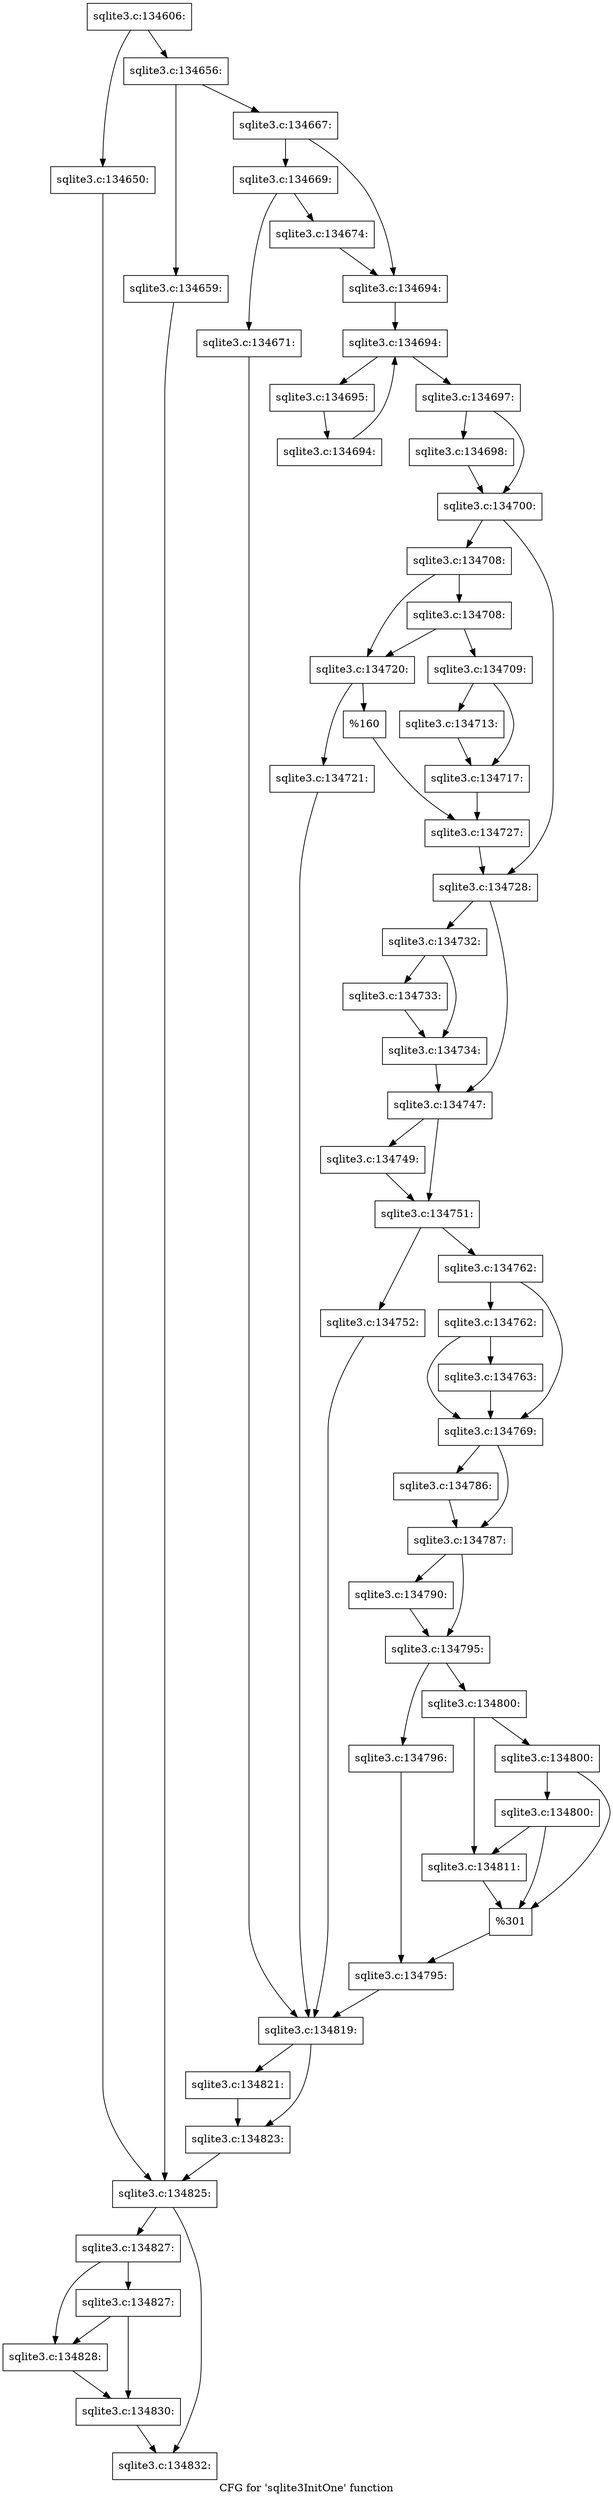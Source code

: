 digraph "CFG for 'sqlite3InitOne' function" {
	label="CFG for 'sqlite3InitOne' function";

	Node0x55c0f8324630 [shape=record,label="{sqlite3.c:134606:}"];
	Node0x55c0f8324630 -> Node0x55c0f832df30;
	Node0x55c0f8324630 -> Node0x55c0f832df80;
	Node0x55c0f832df30 [shape=record,label="{sqlite3.c:134650:}"];
	Node0x55c0f832df30 -> Node0x55c0f832edd0;
	Node0x55c0f832df80 [shape=record,label="{sqlite3.c:134656:}"];
	Node0x55c0f832df80 -> Node0x55c0f832f490;
	Node0x55c0f832df80 -> Node0x55c0f832f4e0;
	Node0x55c0f832f490 [shape=record,label="{sqlite3.c:134659:}"];
	Node0x55c0f832f490 -> Node0x55c0f832edd0;
	Node0x55c0f832f4e0 [shape=record,label="{sqlite3.c:134667:}"];
	Node0x55c0f832f4e0 -> Node0x55c0f8330600;
	Node0x55c0f832f4e0 -> Node0x55c0f8330650;
	Node0x55c0f8330600 [shape=record,label="{sqlite3.c:134669:}"];
	Node0x55c0f8330600 -> Node0x55c0f8331080;
	Node0x55c0f8330600 -> Node0x55c0f83310d0;
	Node0x55c0f8331080 [shape=record,label="{sqlite3.c:134671:}"];
	Node0x55c0f8331080 -> Node0x55c0f536c610;
	Node0x55c0f83310d0 [shape=record,label="{sqlite3.c:134674:}"];
	Node0x55c0f83310d0 -> Node0x55c0f8330650;
	Node0x55c0f8330650 [shape=record,label="{sqlite3.c:134694:}"];
	Node0x55c0f8330650 -> Node0x55c0f83321b0;
	Node0x55c0f83321b0 [shape=record,label="{sqlite3.c:134694:}"];
	Node0x55c0f83321b0 -> Node0x55c0f83322f0;
	Node0x55c0f83321b0 -> Node0x55c0f8331b40;
	Node0x55c0f83322f0 [shape=record,label="{sqlite3.c:134695:}"];
	Node0x55c0f83322f0 -> Node0x55c0f8332260;
	Node0x55c0f8332260 [shape=record,label="{sqlite3.c:134694:}"];
	Node0x55c0f8332260 -> Node0x55c0f83321b0;
	Node0x55c0f8331b40 [shape=record,label="{sqlite3.c:134697:}"];
	Node0x55c0f8331b40 -> Node0x55c0f8332f90;
	Node0x55c0f8331b40 -> Node0x55c0f8332fe0;
	Node0x55c0f8332f90 [shape=record,label="{sqlite3.c:134698:}"];
	Node0x55c0f8332f90 -> Node0x55c0f8332fe0;
	Node0x55c0f8332fe0 [shape=record,label="{sqlite3.c:134700:}"];
	Node0x55c0f8332fe0 -> Node0x55c0f8333f20;
	Node0x55c0f8332fe0 -> Node0x55c0f8333f70;
	Node0x55c0f8333f20 [shape=record,label="{sqlite3.c:134708:}"];
	Node0x55c0f8333f20 -> Node0x55c0f83344f0;
	Node0x55c0f8333f20 -> Node0x55c0f83344a0;
	Node0x55c0f83344f0 [shape=record,label="{sqlite3.c:134708:}"];
	Node0x55c0f83344f0 -> Node0x55c0f8334400;
	Node0x55c0f83344f0 -> Node0x55c0f83344a0;
	Node0x55c0f8334400 [shape=record,label="{sqlite3.c:134709:}"];
	Node0x55c0f8334400 -> Node0x55c0f83355c0;
	Node0x55c0f8334400 -> Node0x55c0f8335610;
	Node0x55c0f83355c0 [shape=record,label="{sqlite3.c:134713:}"];
	Node0x55c0f83355c0 -> Node0x55c0f8335610;
	Node0x55c0f8335610 [shape=record,label="{sqlite3.c:134717:}"];
	Node0x55c0f8335610 -> Node0x55c0f8334450;
	Node0x55c0f83344a0 [shape=record,label="{sqlite3.c:134720:}"];
	Node0x55c0f83344a0 -> Node0x55c0f6191340;
	Node0x55c0f83344a0 -> Node0x55c0f8336220;
	Node0x55c0f6191340 [shape=record,label="{sqlite3.c:134721:}"];
	Node0x55c0f6191340 -> Node0x55c0f536c610;
	Node0x55c0f8336220 [shape=record,label="{%160}"];
	Node0x55c0f8336220 -> Node0x55c0f8334450;
	Node0x55c0f8334450 [shape=record,label="{sqlite3.c:134727:}"];
	Node0x55c0f8334450 -> Node0x55c0f8333f70;
	Node0x55c0f8333f70 [shape=record,label="{sqlite3.c:134728:}"];
	Node0x55c0f8333f70 -> Node0x55c0f8337650;
	Node0x55c0f8333f70 -> Node0x55c0f83376a0;
	Node0x55c0f8337650 [shape=record,label="{sqlite3.c:134732:}"];
	Node0x55c0f8337650 -> Node0x55c0f83380b0;
	Node0x55c0f8337650 -> Node0x55c0f8338100;
	Node0x55c0f83380b0 [shape=record,label="{sqlite3.c:134733:}"];
	Node0x55c0f83380b0 -> Node0x55c0f8338100;
	Node0x55c0f8338100 [shape=record,label="{sqlite3.c:134734:}"];
	Node0x55c0f8338100 -> Node0x55c0f83376a0;
	Node0x55c0f83376a0 [shape=record,label="{sqlite3.c:134747:}"];
	Node0x55c0f83376a0 -> Node0x55c0f83398a0;
	Node0x55c0f83376a0 -> Node0x55c0f83398f0;
	Node0x55c0f83398a0 [shape=record,label="{sqlite3.c:134749:}"];
	Node0x55c0f83398a0 -> Node0x55c0f83398f0;
	Node0x55c0f83398f0 [shape=record,label="{sqlite3.c:134751:}"];
	Node0x55c0f83398f0 -> Node0x55c0f833a4a0;
	Node0x55c0f83398f0 -> Node0x55c0f833a4f0;
	Node0x55c0f833a4a0 [shape=record,label="{sqlite3.c:134752:}"];
	Node0x55c0f833a4a0 -> Node0x55c0f536c610;
	Node0x55c0f833a4f0 [shape=record,label="{sqlite3.c:134762:}"];
	Node0x55c0f833a4f0 -> Node0x55c0f833b260;
	Node0x55c0f833a4f0 -> Node0x55c0f833b210;
	Node0x55c0f833b260 [shape=record,label="{sqlite3.c:134762:}"];
	Node0x55c0f833b260 -> Node0x55c0f833b1c0;
	Node0x55c0f833b260 -> Node0x55c0f833b210;
	Node0x55c0f833b1c0 [shape=record,label="{sqlite3.c:134763:}"];
	Node0x55c0f833b1c0 -> Node0x55c0f833b210;
	Node0x55c0f833b210 [shape=record,label="{sqlite3.c:134769:}"];
	Node0x55c0f833b210 -> Node0x55c0f833dc60;
	Node0x55c0f833b210 -> Node0x55c0f833e130;
	Node0x55c0f833dc60 [shape=record,label="{sqlite3.c:134786:}"];
	Node0x55c0f833dc60 -> Node0x55c0f833e130;
	Node0x55c0f833e130 [shape=record,label="{sqlite3.c:134787:}"];
	Node0x55c0f833e130 -> Node0x55c0f833e9b0;
	Node0x55c0f833e130 -> Node0x55c0f833ea00;
	Node0x55c0f833e9b0 [shape=record,label="{sqlite3.c:134790:}"];
	Node0x55c0f833e9b0 -> Node0x55c0f833ea00;
	Node0x55c0f833ea00 [shape=record,label="{sqlite3.c:134795:}"];
	Node0x55c0f833ea00 -> Node0x55c0f833f160;
	Node0x55c0f833ea00 -> Node0x55c0f833f200;
	Node0x55c0f833f160 [shape=record,label="{sqlite3.c:134796:}"];
	Node0x55c0f833f160 -> Node0x55c0f833f1b0;
	Node0x55c0f833f200 [shape=record,label="{sqlite3.c:134800:}"];
	Node0x55c0f833f200 -> Node0x55c0f833fed0;
	Node0x55c0f833f200 -> Node0x55c0f833ff70;
	Node0x55c0f833ff70 [shape=record,label="{sqlite3.c:134800:}"];
	Node0x55c0f833ff70 -> Node0x55c0f83402a0;
	Node0x55c0f833ff70 -> Node0x55c0f833ff20;
	Node0x55c0f83402a0 [shape=record,label="{sqlite3.c:134800:}"];
	Node0x55c0f83402a0 -> Node0x55c0f833fed0;
	Node0x55c0f83402a0 -> Node0x55c0f833ff20;
	Node0x55c0f833fed0 [shape=record,label="{sqlite3.c:134811:}"];
	Node0x55c0f833fed0 -> Node0x55c0f833ff20;
	Node0x55c0f833ff20 [shape=record,label="{%301}"];
	Node0x55c0f833ff20 -> Node0x55c0f833f1b0;
	Node0x55c0f833f1b0 [shape=record,label="{sqlite3.c:134795:}"];
	Node0x55c0f833f1b0 -> Node0x55c0f536c610;
	Node0x55c0f536c610 [shape=record,label="{sqlite3.c:134819:}"];
	Node0x55c0f536c610 -> Node0x55c0f83416b0;
	Node0x55c0f536c610 -> Node0x55c0f8341700;
	Node0x55c0f83416b0 [shape=record,label="{sqlite3.c:134821:}"];
	Node0x55c0f83416b0 -> Node0x55c0f8341700;
	Node0x55c0f8341700 [shape=record,label="{sqlite3.c:134823:}"];
	Node0x55c0f8341700 -> Node0x55c0f832edd0;
	Node0x55c0f832edd0 [shape=record,label="{sqlite3.c:134825:}"];
	Node0x55c0f832edd0 -> Node0x55c0f5a07390;
	Node0x55c0f832edd0 -> Node0x55c0f83427b0;
	Node0x55c0f5a07390 [shape=record,label="{sqlite3.c:134827:}"];
	Node0x55c0f5a07390 -> Node0x55c0f83429f0;
	Node0x55c0f5a07390 -> Node0x55c0f8342a90;
	Node0x55c0f8342a90 [shape=record,label="{sqlite3.c:134827:}"];
	Node0x55c0f8342a90 -> Node0x55c0f83429f0;
	Node0x55c0f8342a90 -> Node0x55c0f8342a40;
	Node0x55c0f83429f0 [shape=record,label="{sqlite3.c:134828:}"];
	Node0x55c0f83429f0 -> Node0x55c0f8342a40;
	Node0x55c0f8342a40 [shape=record,label="{sqlite3.c:134830:}"];
	Node0x55c0f8342a40 -> Node0x55c0f83427b0;
	Node0x55c0f83427b0 [shape=record,label="{sqlite3.c:134832:}"];
}
